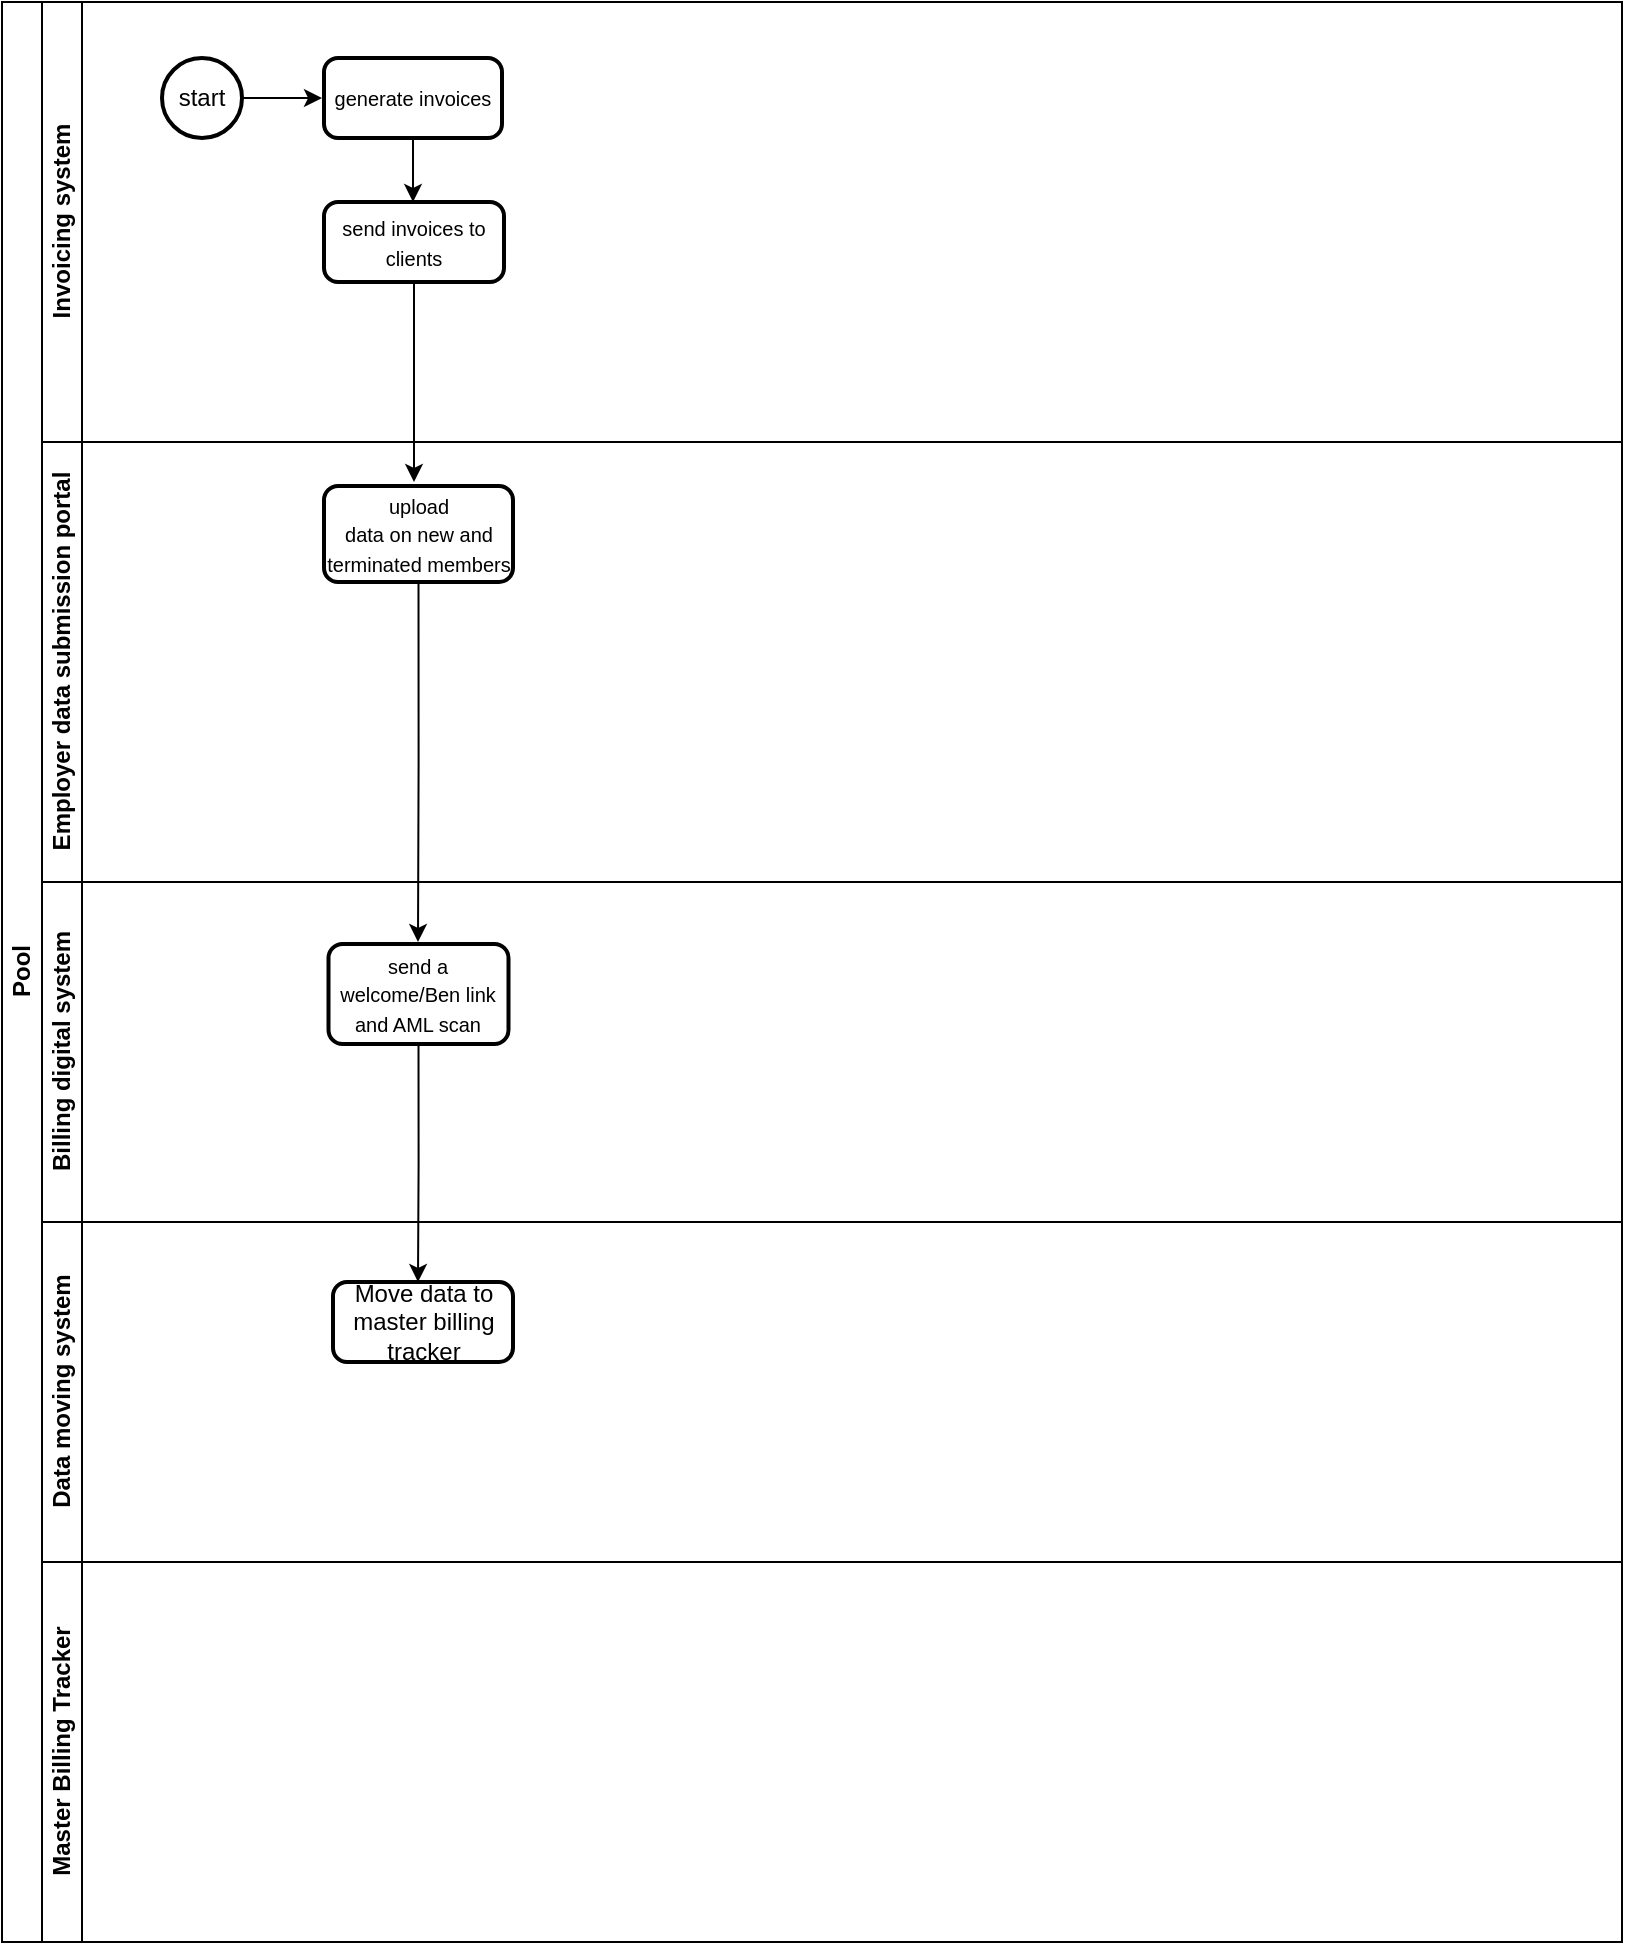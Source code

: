 <mxfile version="26.1.0">
  <diagram id="prtHgNgQTEPvFCAcTncT" name="Page-1">
    <mxGraphModel dx="1050" dy="557" grid="1" gridSize="10" guides="1" tooltips="1" connect="1" arrows="1" fold="1" page="1" pageScale="1" pageWidth="827" pageHeight="1169" math="0" shadow="0">
      <root>
        <mxCell id="0" />
        <mxCell id="1" parent="0" />
        <mxCell id="dNxyNK7c78bLwvsdeMH5-19" value="Pool" style="swimlane;html=1;childLayout=stackLayout;resizeParent=1;resizeParentMax=0;horizontal=0;startSize=20;horizontalStack=0;" parent="1" vertex="1">
          <mxGeometry x="120" y="120" width="810" height="970" as="geometry" />
        </mxCell>
        <mxCell id="dNxyNK7c78bLwvsdeMH5-20" value="Invoicing system" style="swimlane;html=1;startSize=20;horizontal=0;" parent="dNxyNK7c78bLwvsdeMH5-19" vertex="1">
          <mxGeometry x="20" width="790" height="220" as="geometry" />
        </mxCell>
        <mxCell id="t0UmOrOMIOyCs7az6NML-1" style="edgeStyle=orthogonalEdgeStyle;rounded=0;orthogonalLoop=1;jettySize=auto;html=1;" edge="1" parent="dNxyNK7c78bLwvsdeMH5-20" source="BcFGD0WW04qHaMd6meB6-10">
          <mxGeometry relative="1" as="geometry">
            <mxPoint x="185.5" y="100" as="targetPoint" />
          </mxGeometry>
        </mxCell>
        <mxCell id="BcFGD0WW04qHaMd6meB6-10" value="&lt;span style=&quot;font-family: Aptos, sans-serif;&quot; lang=&quot;EN-US&quot;&gt;&lt;font style=&quot;font-size: 10px;&quot;&gt;generate invoices&lt;/font&gt;&lt;/span&gt;" style="rounded=1;whiteSpace=wrap;html=1;absoluteArcSize=1;arcSize=14;strokeWidth=2;" parent="dNxyNK7c78bLwvsdeMH5-20" vertex="1">
          <mxGeometry x="141" y="28" width="89" height="40" as="geometry" />
        </mxCell>
        <mxCell id="BcFGD0WW04qHaMd6meB6-16" style="edgeStyle=orthogonalEdgeStyle;rounded=0;orthogonalLoop=1;jettySize=auto;html=1;exitX=1;exitY=0.5;exitDx=0;exitDy=0;exitPerimeter=0;" parent="dNxyNK7c78bLwvsdeMH5-20" source="BcFGD0WW04qHaMd6meB6-17" edge="1">
          <mxGeometry relative="1" as="geometry">
            <mxPoint x="140" y="48" as="targetPoint" />
          </mxGeometry>
        </mxCell>
        <mxCell id="BcFGD0WW04qHaMd6meB6-17" value="start" style="strokeWidth=2;html=1;shape=mxgraph.flowchart.start_2;whiteSpace=wrap;" parent="dNxyNK7c78bLwvsdeMH5-20" vertex="1">
          <mxGeometry x="60" y="28" width="40" height="40" as="geometry" />
        </mxCell>
        <mxCell id="t0UmOrOMIOyCs7az6NML-6" style="edgeStyle=orthogonalEdgeStyle;rounded=0;orthogonalLoop=1;jettySize=auto;html=1;exitX=0.5;exitY=1;exitDx=0;exitDy=0;" edge="1" parent="dNxyNK7c78bLwvsdeMH5-20" source="t0UmOrOMIOyCs7az6NML-3">
          <mxGeometry relative="1" as="geometry">
            <mxPoint x="186" y="240" as="targetPoint" />
          </mxGeometry>
        </mxCell>
        <mxCell id="t0UmOrOMIOyCs7az6NML-3" value="&lt;font style=&quot;font-size: 10px;&quot;&gt;send invoices to clients&lt;/font&gt;" style="rounded=1;whiteSpace=wrap;html=1;absoluteArcSize=1;arcSize=14;strokeWidth=2;" vertex="1" parent="dNxyNK7c78bLwvsdeMH5-20">
          <mxGeometry x="141" y="100" width="90" height="40" as="geometry" />
        </mxCell>
        <mxCell id="dNxyNK7c78bLwvsdeMH5-21" value="Employer data submission portal" style="swimlane;html=1;startSize=20;horizontal=0;" parent="dNxyNK7c78bLwvsdeMH5-19" vertex="1">
          <mxGeometry x="20" y="220" width="790" height="220" as="geometry" />
        </mxCell>
        <mxCell id="t0UmOrOMIOyCs7az6NML-7" style="edgeStyle=orthogonalEdgeStyle;rounded=0;orthogonalLoop=1;jettySize=auto;html=1;exitX=0.5;exitY=1;exitDx=0;exitDy=0;" edge="1" parent="dNxyNK7c78bLwvsdeMH5-21" source="t0UmOrOMIOyCs7az6NML-5">
          <mxGeometry relative="1" as="geometry">
            <mxPoint x="188" y="250" as="targetPoint" />
          </mxGeometry>
        </mxCell>
        <mxCell id="t0UmOrOMIOyCs7az6NML-5" value="&lt;span style=&quot;font-family: Aptos, sans-serif;&quot; lang=&quot;EN-US&quot;&gt;&lt;font style=&quot;font-size: 10px;&quot;&gt;upload&lt;br&gt;data on new and terminated members&lt;/font&gt;&lt;/span&gt;" style="rounded=1;whiteSpace=wrap;html=1;absoluteArcSize=1;arcSize=14;strokeWidth=2;" vertex="1" parent="dNxyNK7c78bLwvsdeMH5-21">
          <mxGeometry x="141" y="22" width="94.5" height="48" as="geometry" />
        </mxCell>
        <mxCell id="dNxyNK7c78bLwvsdeMH5-22" value="Billing digital system" style="swimlane;html=1;startSize=20;horizontal=0;" parent="dNxyNK7c78bLwvsdeMH5-19" vertex="1">
          <mxGeometry x="20" y="440" width="790" height="170" as="geometry" />
        </mxCell>
        <mxCell id="t0UmOrOMIOyCs7az6NML-13" style="edgeStyle=orthogonalEdgeStyle;rounded=0;orthogonalLoop=1;jettySize=auto;html=1;exitX=0.5;exitY=1;exitDx=0;exitDy=0;" edge="1" parent="dNxyNK7c78bLwvsdeMH5-22" source="t0UmOrOMIOyCs7az6NML-10">
          <mxGeometry relative="1" as="geometry">
            <mxPoint x="188" y="200" as="targetPoint" />
          </mxGeometry>
        </mxCell>
        <mxCell id="t0UmOrOMIOyCs7az6NML-10" value="&lt;font style=&quot;font-size: 10px;&quot;&gt;send a welcome/Ben link and AML scan&lt;/font&gt;" style="rounded=1;whiteSpace=wrap;html=1;absoluteArcSize=1;arcSize=14;strokeWidth=2;" vertex="1" parent="dNxyNK7c78bLwvsdeMH5-22">
          <mxGeometry x="143.25" y="31" width="90" height="50" as="geometry" />
        </mxCell>
        <mxCell id="t0UmOrOMIOyCs7az6NML-12" value="Data moving system" style="swimlane;html=1;startSize=20;horizontal=0;" vertex="1" parent="dNxyNK7c78bLwvsdeMH5-19">
          <mxGeometry x="20" y="610" width="790" height="170" as="geometry" />
        </mxCell>
        <mxCell id="t0UmOrOMIOyCs7az6NML-14" value="Move data to master billing tracker" style="rounded=1;whiteSpace=wrap;html=1;absoluteArcSize=1;arcSize=14;strokeWidth=2;" vertex="1" parent="t0UmOrOMIOyCs7az6NML-12">
          <mxGeometry x="145.5" y="30" width="90" height="40" as="geometry" />
        </mxCell>
        <mxCell id="t0UmOrOMIOyCs7az6NML-11" value="Master Billing Tracker" style="swimlane;html=1;startSize=20;horizontal=0;" vertex="1" parent="dNxyNK7c78bLwvsdeMH5-19">
          <mxGeometry x="20" y="780" width="790" height="190" as="geometry" />
        </mxCell>
      </root>
    </mxGraphModel>
  </diagram>
</mxfile>
